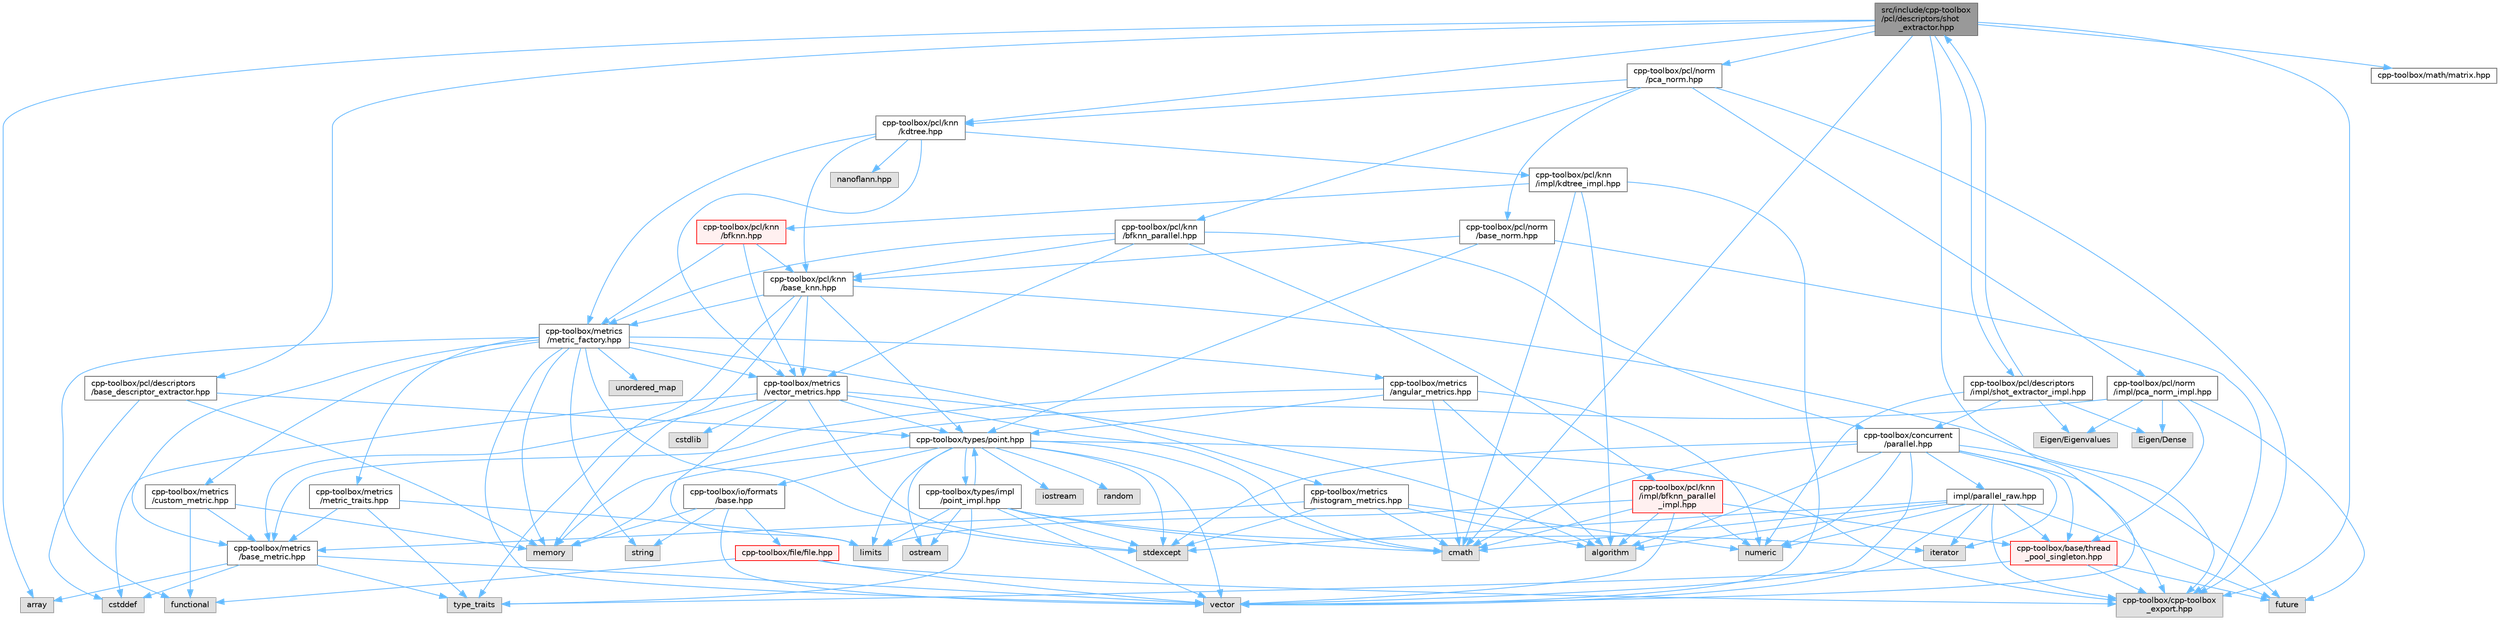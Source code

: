 digraph "src/include/cpp-toolbox/pcl/descriptors/shot_extractor.hpp"
{
 // LATEX_PDF_SIZE
  bgcolor="transparent";
  edge [fontname=Helvetica,fontsize=10,labelfontname=Helvetica,labelfontsize=10];
  node [fontname=Helvetica,fontsize=10,shape=box,height=0.2,width=0.4];
  Node1 [id="Node000001",label="src/include/cpp-toolbox\l/pcl/descriptors/shot\l_extractor.hpp",height=0.2,width=0.4,color="gray40", fillcolor="grey60", style="filled", fontcolor="black",tooltip=" "];
  Node1 -> Node2 [id="edge1_Node000001_Node000002",color="steelblue1",style="solid",tooltip=" "];
  Node2 [id="Node000002",label="array",height=0.2,width=0.4,color="grey60", fillcolor="#E0E0E0", style="filled",tooltip=" "];
  Node1 -> Node3 [id="edge2_Node000001_Node000003",color="steelblue1",style="solid",tooltip=" "];
  Node3 [id="Node000003",label="cmath",height=0.2,width=0.4,color="grey60", fillcolor="#E0E0E0", style="filled",tooltip=" "];
  Node1 -> Node4 [id="edge3_Node000001_Node000004",color="steelblue1",style="solid",tooltip=" "];
  Node4 [id="Node000004",label="vector",height=0.2,width=0.4,color="grey60", fillcolor="#E0E0E0", style="filled",tooltip=" "];
  Node1 -> Node5 [id="edge4_Node000001_Node000005",color="steelblue1",style="solid",tooltip=" "];
  Node5 [id="Node000005",label="cpp-toolbox/cpp-toolbox\l_export.hpp",height=0.2,width=0.4,color="grey60", fillcolor="#E0E0E0", style="filled",tooltip=" "];
  Node1 -> Node6 [id="edge5_Node000001_Node000006",color="steelblue1",style="solid",tooltip=" "];
  Node6 [id="Node000006",label="cpp-toolbox/math/matrix.hpp",height=0.2,width=0.4,color="grey40", fillcolor="white", style="filled",URL="$matrix_8hpp.html",tooltip=" "];
  Node1 -> Node7 [id="edge6_Node000001_Node000007",color="steelblue1",style="solid",tooltip=" "];
  Node7 [id="Node000007",label="cpp-toolbox/pcl/descriptors\l/base_descriptor_extractor.hpp",height=0.2,width=0.4,color="grey40", fillcolor="white", style="filled",URL="$base__descriptor__extractor_8hpp.html",tooltip=" "];
  Node7 -> Node8 [id="edge7_Node000007_Node000008",color="steelblue1",style="solid",tooltip=" "];
  Node8 [id="Node000008",label="cstddef",height=0.2,width=0.4,color="grey60", fillcolor="#E0E0E0", style="filled",tooltip=" "];
  Node7 -> Node9 [id="edge8_Node000007_Node000009",color="steelblue1",style="solid",tooltip=" "];
  Node9 [id="Node000009",label="memory",height=0.2,width=0.4,color="grey60", fillcolor="#E0E0E0", style="filled",tooltip=" "];
  Node7 -> Node10 [id="edge9_Node000007_Node000010",color="steelblue1",style="solid",tooltip=" "];
  Node10 [id="Node000010",label="cpp-toolbox/types/point.hpp",height=0.2,width=0.4,color="grey40", fillcolor="white", style="filled",URL="$point_8hpp.html",tooltip=" "];
  Node10 -> Node3 [id="edge10_Node000010_Node000003",color="steelblue1",style="solid",tooltip=" "];
  Node10 -> Node11 [id="edge11_Node000010_Node000011",color="steelblue1",style="solid",tooltip=" "];
  Node11 [id="Node000011",label="iostream",height=0.2,width=0.4,color="grey60", fillcolor="#E0E0E0", style="filled",tooltip=" "];
  Node10 -> Node12 [id="edge12_Node000010_Node000012",color="steelblue1",style="solid",tooltip=" "];
  Node12 [id="Node000012",label="limits",height=0.2,width=0.4,color="grey60", fillcolor="#E0E0E0", style="filled",tooltip=" "];
  Node10 -> Node9 [id="edge13_Node000010_Node000009",color="steelblue1",style="solid",tooltip=" "];
  Node10 -> Node13 [id="edge14_Node000010_Node000013",color="steelblue1",style="solid",tooltip=" "];
  Node13 [id="Node000013",label="ostream",height=0.2,width=0.4,color="grey60", fillcolor="#E0E0E0", style="filled",tooltip=" "];
  Node10 -> Node14 [id="edge15_Node000010_Node000014",color="steelblue1",style="solid",tooltip=" "];
  Node14 [id="Node000014",label="random",height=0.2,width=0.4,color="grey60", fillcolor="#E0E0E0", style="filled",tooltip=" "];
  Node10 -> Node15 [id="edge16_Node000010_Node000015",color="steelblue1",style="solid",tooltip=" "];
  Node15 [id="Node000015",label="stdexcept",height=0.2,width=0.4,color="grey60", fillcolor="#E0E0E0", style="filled",tooltip=" "];
  Node10 -> Node4 [id="edge17_Node000010_Node000004",color="steelblue1",style="solid",tooltip=" "];
  Node10 -> Node5 [id="edge18_Node000010_Node000005",color="steelblue1",style="solid",tooltip=" "];
  Node10 -> Node16 [id="edge19_Node000010_Node000016",color="steelblue1",style="solid",tooltip=" "];
  Node16 [id="Node000016",label="cpp-toolbox/io/formats\l/base.hpp",height=0.2,width=0.4,color="grey40", fillcolor="white", style="filled",URL="$io_2formats_2base_8hpp.html",tooltip=" "];
  Node16 -> Node9 [id="edge20_Node000016_Node000009",color="steelblue1",style="solid",tooltip=" "];
  Node16 -> Node17 [id="edge21_Node000016_Node000017",color="steelblue1",style="solid",tooltip=" "];
  Node17 [id="Node000017",label="string",height=0.2,width=0.4,color="grey60", fillcolor="#E0E0E0", style="filled",tooltip=" "];
  Node16 -> Node4 [id="edge22_Node000016_Node000004",color="steelblue1",style="solid",tooltip=" "];
  Node16 -> Node18 [id="edge23_Node000016_Node000018",color="steelblue1",style="solid",tooltip=" "];
  Node18 [id="Node000018",label="cpp-toolbox/file/file.hpp",height=0.2,width=0.4,color="red", fillcolor="#FFF0F0", style="filled",URL="$file_8hpp.html",tooltip=" "];
  Node18 -> Node20 [id="edge24_Node000018_Node000020",color="steelblue1",style="solid",tooltip=" "];
  Node20 [id="Node000020",label="functional",height=0.2,width=0.4,color="grey60", fillcolor="#E0E0E0", style="filled",tooltip=" "];
  Node18 -> Node4 [id="edge25_Node000018_Node000004",color="steelblue1",style="solid",tooltip=" "];
  Node18 -> Node5 [id="edge26_Node000018_Node000005",color="steelblue1",style="solid",tooltip=" "];
  Node10 -> Node26 [id="edge27_Node000010_Node000026",color="steelblue1",style="solid",tooltip=" "];
  Node26 [id="Node000026",label="cpp-toolbox/types/impl\l/point_impl.hpp",height=0.2,width=0.4,color="grey40", fillcolor="white", style="filled",URL="$point__impl_8hpp.html",tooltip=" "];
  Node26 -> Node3 [id="edge28_Node000026_Node000003",color="steelblue1",style="solid",tooltip=" "];
  Node26 -> Node27 [id="edge29_Node000026_Node000027",color="steelblue1",style="solid",tooltip=" "];
  Node27 [id="Node000027",label="iterator",height=0.2,width=0.4,color="grey60", fillcolor="#E0E0E0", style="filled",tooltip=" "];
  Node26 -> Node12 [id="edge30_Node000026_Node000012",color="steelblue1",style="solid",tooltip=" "];
  Node26 -> Node13 [id="edge31_Node000026_Node000013",color="steelblue1",style="solid",tooltip=" "];
  Node26 -> Node15 [id="edge32_Node000026_Node000015",color="steelblue1",style="solid",tooltip=" "];
  Node26 -> Node28 [id="edge33_Node000026_Node000028",color="steelblue1",style="solid",tooltip=" "];
  Node28 [id="Node000028",label="type_traits",height=0.2,width=0.4,color="grey60", fillcolor="#E0E0E0", style="filled",tooltip=" "];
  Node26 -> Node4 [id="edge34_Node000026_Node000004",color="steelblue1",style="solid",tooltip=" "];
  Node26 -> Node10 [id="edge35_Node000026_Node000010",color="steelblue1",style="solid",tooltip=" "];
  Node1 -> Node29 [id="edge36_Node000001_Node000029",color="steelblue1",style="solid",tooltip=" "];
  Node29 [id="Node000029",label="cpp-toolbox/pcl/knn\l/kdtree.hpp",height=0.2,width=0.4,color="grey40", fillcolor="white", style="filled",URL="$kdtree_8hpp.html",tooltip=" "];
  Node29 -> Node30 [id="edge37_Node000029_Node000030",color="steelblue1",style="solid",tooltip=" "];
  Node30 [id="Node000030",label="cpp-toolbox/pcl/knn\l/base_knn.hpp",height=0.2,width=0.4,color="grey40", fillcolor="white", style="filled",URL="$base__knn_8hpp.html",tooltip=" "];
  Node30 -> Node9 [id="edge38_Node000030_Node000009",color="steelblue1",style="solid",tooltip=" "];
  Node30 -> Node28 [id="edge39_Node000030_Node000028",color="steelblue1",style="solid",tooltip=" "];
  Node30 -> Node5 [id="edge40_Node000030_Node000005",color="steelblue1",style="solid",tooltip=" "];
  Node30 -> Node10 [id="edge41_Node000030_Node000010",color="steelblue1",style="solid",tooltip=" "];
  Node30 -> Node31 [id="edge42_Node000030_Node000031",color="steelblue1",style="solid",tooltip=" "];
  Node31 [id="Node000031",label="cpp-toolbox/metrics\l/vector_metrics.hpp",height=0.2,width=0.4,color="grey40", fillcolor="white", style="filled",URL="$vector__metrics_8hpp.html",tooltip=" "];
  Node31 -> Node32 [id="edge43_Node000031_Node000032",color="steelblue1",style="solid",tooltip=" "];
  Node32 [id="Node000032",label="algorithm",height=0.2,width=0.4,color="grey60", fillcolor="#E0E0E0", style="filled",tooltip=" "];
  Node31 -> Node3 [id="edge44_Node000031_Node000003",color="steelblue1",style="solid",tooltip=" "];
  Node31 -> Node8 [id="edge45_Node000031_Node000008",color="steelblue1",style="solid",tooltip=" "];
  Node31 -> Node33 [id="edge46_Node000031_Node000033",color="steelblue1",style="solid",tooltip=" "];
  Node33 [id="Node000033",label="cstdlib",height=0.2,width=0.4,color="grey60", fillcolor="#E0E0E0", style="filled",tooltip=" "];
  Node31 -> Node12 [id="edge47_Node000031_Node000012",color="steelblue1",style="solid",tooltip=" "];
  Node31 -> Node15 [id="edge48_Node000031_Node000015",color="steelblue1",style="solid",tooltip=" "];
  Node31 -> Node34 [id="edge49_Node000031_Node000034",color="steelblue1",style="solid",tooltip=" "];
  Node34 [id="Node000034",label="cpp-toolbox/metrics\l/base_metric.hpp",height=0.2,width=0.4,color="grey40", fillcolor="white", style="filled",URL="$base__metric_8hpp.html",tooltip=" "];
  Node34 -> Node8 [id="edge50_Node000034_Node000008",color="steelblue1",style="solid",tooltip=" "];
  Node34 -> Node4 [id="edge51_Node000034_Node000004",color="steelblue1",style="solid",tooltip=" "];
  Node34 -> Node2 [id="edge52_Node000034_Node000002",color="steelblue1",style="solid",tooltip=" "];
  Node34 -> Node28 [id="edge53_Node000034_Node000028",color="steelblue1",style="solid",tooltip=" "];
  Node31 -> Node10 [id="edge54_Node000031_Node000010",color="steelblue1",style="solid",tooltip=" "];
  Node30 -> Node35 [id="edge55_Node000030_Node000035",color="steelblue1",style="solid",tooltip=" "];
  Node35 [id="Node000035",label="cpp-toolbox/metrics\l/metric_factory.hpp",height=0.2,width=0.4,color="grey40", fillcolor="white", style="filled",URL="$metric__factory_8hpp.html",tooltip=" "];
  Node35 -> Node9 [id="edge56_Node000035_Node000009",color="steelblue1",style="solid",tooltip=" "];
  Node35 -> Node17 [id="edge57_Node000035_Node000017",color="steelblue1",style="solid",tooltip=" "];
  Node35 -> Node36 [id="edge58_Node000035_Node000036",color="steelblue1",style="solid",tooltip=" "];
  Node36 [id="Node000036",label="unordered_map",height=0.2,width=0.4,color="grey60", fillcolor="#E0E0E0", style="filled",tooltip=" "];
  Node35 -> Node20 [id="edge59_Node000035_Node000020",color="steelblue1",style="solid",tooltip=" "];
  Node35 -> Node15 [id="edge60_Node000035_Node000015",color="steelblue1",style="solid",tooltip=" "];
  Node35 -> Node4 [id="edge61_Node000035_Node000004",color="steelblue1",style="solid",tooltip=" "];
  Node35 -> Node34 [id="edge62_Node000035_Node000034",color="steelblue1",style="solid",tooltip=" "];
  Node35 -> Node37 [id="edge63_Node000035_Node000037",color="steelblue1",style="solid",tooltip=" "];
  Node37 [id="Node000037",label="cpp-toolbox/metrics\l/metric_traits.hpp",height=0.2,width=0.4,color="grey40", fillcolor="white", style="filled",URL="$metric__traits_8hpp.html",tooltip=" "];
  Node37 -> Node28 [id="edge64_Node000037_Node000028",color="steelblue1",style="solid",tooltip=" "];
  Node37 -> Node12 [id="edge65_Node000037_Node000012",color="steelblue1",style="solid",tooltip=" "];
  Node37 -> Node34 [id="edge66_Node000037_Node000034",color="steelblue1",style="solid",tooltip=" "];
  Node35 -> Node31 [id="edge67_Node000035_Node000031",color="steelblue1",style="solid",tooltip=" "];
  Node35 -> Node38 [id="edge68_Node000035_Node000038",color="steelblue1",style="solid",tooltip=" "];
  Node38 [id="Node000038",label="cpp-toolbox/metrics\l/histogram_metrics.hpp",height=0.2,width=0.4,color="grey40", fillcolor="white", style="filled",URL="$histogram__metrics_8hpp.html",tooltip=" "];
  Node38 -> Node32 [id="edge69_Node000038_Node000032",color="steelblue1",style="solid",tooltip=" "];
  Node38 -> Node3 [id="edge70_Node000038_Node000003",color="steelblue1",style="solid",tooltip=" "];
  Node38 -> Node39 [id="edge71_Node000038_Node000039",color="steelblue1",style="solid",tooltip=" "];
  Node39 [id="Node000039",label="numeric",height=0.2,width=0.4,color="grey60", fillcolor="#E0E0E0", style="filled",tooltip=" "];
  Node38 -> Node15 [id="edge72_Node000038_Node000015",color="steelblue1",style="solid",tooltip=" "];
  Node38 -> Node34 [id="edge73_Node000038_Node000034",color="steelblue1",style="solid",tooltip=" "];
  Node35 -> Node40 [id="edge74_Node000035_Node000040",color="steelblue1",style="solid",tooltip=" "];
  Node40 [id="Node000040",label="cpp-toolbox/metrics\l/angular_metrics.hpp",height=0.2,width=0.4,color="grey40", fillcolor="white", style="filled",URL="$angular__metrics_8hpp.html",tooltip=" "];
  Node40 -> Node32 [id="edge75_Node000040_Node000032",color="steelblue1",style="solid",tooltip=" "];
  Node40 -> Node3 [id="edge76_Node000040_Node000003",color="steelblue1",style="solid",tooltip=" "];
  Node40 -> Node39 [id="edge77_Node000040_Node000039",color="steelblue1",style="solid",tooltip=" "];
  Node40 -> Node34 [id="edge78_Node000040_Node000034",color="steelblue1",style="solid",tooltip=" "];
  Node40 -> Node10 [id="edge79_Node000040_Node000010",color="steelblue1",style="solid",tooltip=" "];
  Node35 -> Node41 [id="edge80_Node000035_Node000041",color="steelblue1",style="solid",tooltip=" "];
  Node41 [id="Node000041",label="cpp-toolbox/metrics\l/custom_metric.hpp",height=0.2,width=0.4,color="grey40", fillcolor="white", style="filled",URL="$custom__metric_8hpp.html",tooltip=" "];
  Node41 -> Node20 [id="edge81_Node000041_Node000020",color="steelblue1",style="solid",tooltip=" "];
  Node41 -> Node9 [id="edge82_Node000041_Node000009",color="steelblue1",style="solid",tooltip=" "];
  Node41 -> Node34 [id="edge83_Node000041_Node000034",color="steelblue1",style="solid",tooltip=" "];
  Node29 -> Node35 [id="edge84_Node000029_Node000035",color="steelblue1",style="solid",tooltip=" "];
  Node29 -> Node31 [id="edge85_Node000029_Node000031",color="steelblue1",style="solid",tooltip=" "];
  Node29 -> Node42 [id="edge86_Node000029_Node000042",color="steelblue1",style="solid",tooltip=" "];
  Node42 [id="Node000042",label="nanoflann.hpp",height=0.2,width=0.4,color="grey60", fillcolor="#E0E0E0", style="filled",tooltip=" "];
  Node29 -> Node43 [id="edge87_Node000029_Node000043",color="steelblue1",style="solid",tooltip=" "];
  Node43 [id="Node000043",label="cpp-toolbox/pcl/knn\l/impl/kdtree_impl.hpp",height=0.2,width=0.4,color="grey40", fillcolor="white", style="filled",URL="$kdtree__impl_8hpp.html",tooltip=" "];
  Node43 -> Node32 [id="edge88_Node000043_Node000032",color="steelblue1",style="solid",tooltip=" "];
  Node43 -> Node3 [id="edge89_Node000043_Node000003",color="steelblue1",style="solid",tooltip=" "];
  Node43 -> Node4 [id="edge90_Node000043_Node000004",color="steelblue1",style="solid",tooltip=" "];
  Node43 -> Node44 [id="edge91_Node000043_Node000044",color="steelblue1",style="solid",tooltip=" "];
  Node44 [id="Node000044",label="cpp-toolbox/pcl/knn\l/bfknn.hpp",height=0.2,width=0.4,color="red", fillcolor="#FFF0F0", style="filled",URL="$bfknn_8hpp.html",tooltip=" "];
  Node44 -> Node30 [id="edge92_Node000044_Node000030",color="steelblue1",style="solid",tooltip=" "];
  Node44 -> Node35 [id="edge93_Node000044_Node000035",color="steelblue1",style="solid",tooltip=" "];
  Node44 -> Node31 [id="edge94_Node000044_Node000031",color="steelblue1",style="solid",tooltip=" "];
  Node1 -> Node47 [id="edge95_Node000001_Node000047",color="steelblue1",style="solid",tooltip=" "];
  Node47 [id="Node000047",label="cpp-toolbox/pcl/norm\l/pca_norm.hpp",height=0.2,width=0.4,color="grey40", fillcolor="white", style="filled",URL="$pca__norm_8hpp.html",tooltip=" "];
  Node47 -> Node5 [id="edge96_Node000047_Node000005",color="steelblue1",style="solid",tooltip=" "];
  Node47 -> Node48 [id="edge97_Node000047_Node000048",color="steelblue1",style="solid",tooltip=" "];
  Node48 [id="Node000048",label="cpp-toolbox/pcl/knn\l/bfknn_parallel.hpp",height=0.2,width=0.4,color="grey40", fillcolor="white", style="filled",URL="$bfknn__parallel_8hpp.html",tooltip=" "];
  Node48 -> Node49 [id="edge98_Node000048_Node000049",color="steelblue1",style="solid",tooltip=" "];
  Node49 [id="Node000049",label="cpp-toolbox/concurrent\l/parallel.hpp",height=0.2,width=0.4,color="grey40", fillcolor="white", style="filled",URL="$parallel_8hpp.html",tooltip=" "];
  Node49 -> Node32 [id="edge99_Node000049_Node000032",color="steelblue1",style="solid",tooltip=" "];
  Node49 -> Node3 [id="edge100_Node000049_Node000003",color="steelblue1",style="solid",tooltip=" "];
  Node49 -> Node50 [id="edge101_Node000049_Node000050",color="steelblue1",style="solid",tooltip=" "];
  Node50 [id="Node000050",label="future",height=0.2,width=0.4,color="grey60", fillcolor="#E0E0E0", style="filled",tooltip=" "];
  Node49 -> Node27 [id="edge102_Node000049_Node000027",color="steelblue1",style="solid",tooltip=" "];
  Node49 -> Node39 [id="edge103_Node000049_Node000039",color="steelblue1",style="solid",tooltip=" "];
  Node49 -> Node15 [id="edge104_Node000049_Node000015",color="steelblue1",style="solid",tooltip=" "];
  Node49 -> Node4 [id="edge105_Node000049_Node000004",color="steelblue1",style="solid",tooltip=" "];
  Node49 -> Node5 [id="edge106_Node000049_Node000005",color="steelblue1",style="solid",tooltip=" "];
  Node49 -> Node51 [id="edge107_Node000049_Node000051",color="steelblue1",style="solid",tooltip=" "];
  Node51 [id="Node000051",label="cpp-toolbox/base/thread\l_pool_singleton.hpp",height=0.2,width=0.4,color="red", fillcolor="#FFF0F0", style="filled",URL="$thread__pool__singleton_8hpp.html",tooltip=" "];
  Node51 -> Node50 [id="edge108_Node000051_Node000050",color="steelblue1",style="solid",tooltip=" "];
  Node51 -> Node28 [id="edge109_Node000051_Node000028",color="steelblue1",style="solid",tooltip=" "];
  Node51 -> Node5 [id="edge110_Node000051_Node000005",color="steelblue1",style="solid",tooltip=" "];
  Node49 -> Node59 [id="edge111_Node000049_Node000059",color="steelblue1",style="solid",tooltip=" "];
  Node59 [id="Node000059",label="impl/parallel_raw.hpp",height=0.2,width=0.4,color="grey40", fillcolor="white", style="filled",URL="$parallel__raw_8hpp.html",tooltip=" "];
  Node59 -> Node32 [id="edge112_Node000059_Node000032",color="steelblue1",style="solid",tooltip=" "];
  Node59 -> Node3 [id="edge113_Node000059_Node000003",color="steelblue1",style="solid",tooltip=" "];
  Node59 -> Node50 [id="edge114_Node000059_Node000050",color="steelblue1",style="solid",tooltip=" "];
  Node59 -> Node27 [id="edge115_Node000059_Node000027",color="steelblue1",style="solid",tooltip=" "];
  Node59 -> Node39 [id="edge116_Node000059_Node000039",color="steelblue1",style="solid",tooltip=" "];
  Node59 -> Node15 [id="edge117_Node000059_Node000015",color="steelblue1",style="solid",tooltip=" "];
  Node59 -> Node4 [id="edge118_Node000059_Node000004",color="steelblue1",style="solid",tooltip=" "];
  Node59 -> Node51 [id="edge119_Node000059_Node000051",color="steelblue1",style="solid",tooltip=" "];
  Node59 -> Node5 [id="edge120_Node000059_Node000005",color="steelblue1",style="solid",tooltip=" "];
  Node48 -> Node30 [id="edge121_Node000048_Node000030",color="steelblue1",style="solid",tooltip=" "];
  Node48 -> Node35 [id="edge122_Node000048_Node000035",color="steelblue1",style="solid",tooltip=" "];
  Node48 -> Node31 [id="edge123_Node000048_Node000031",color="steelblue1",style="solid",tooltip=" "];
  Node48 -> Node60 [id="edge124_Node000048_Node000060",color="steelblue1",style="solid",tooltip=" "];
  Node60 [id="Node000060",label="cpp-toolbox/pcl/knn\l/impl/bfknn_parallel\l_impl.hpp",height=0.2,width=0.4,color="red", fillcolor="#FFF0F0", style="filled",URL="$bfknn__parallel__impl_8hpp.html",tooltip=" "];
  Node60 -> Node32 [id="edge125_Node000060_Node000032",color="steelblue1",style="solid",tooltip=" "];
  Node60 -> Node3 [id="edge126_Node000060_Node000003",color="steelblue1",style="solid",tooltip=" "];
  Node60 -> Node12 [id="edge127_Node000060_Node000012",color="steelblue1",style="solid",tooltip=" "];
  Node60 -> Node39 [id="edge128_Node000060_Node000039",color="steelblue1",style="solid",tooltip=" "];
  Node60 -> Node4 [id="edge129_Node000060_Node000004",color="steelblue1",style="solid",tooltip=" "];
  Node60 -> Node51 [id="edge130_Node000060_Node000051",color="steelblue1",style="solid",tooltip=" "];
  Node47 -> Node29 [id="edge131_Node000047_Node000029",color="steelblue1",style="solid",tooltip=" "];
  Node47 -> Node61 [id="edge132_Node000047_Node000061",color="steelblue1",style="solid",tooltip=" "];
  Node61 [id="Node000061",label="cpp-toolbox/pcl/norm\l/base_norm.hpp",height=0.2,width=0.4,color="grey40", fillcolor="white", style="filled",URL="$base__norm_8hpp.html",tooltip=" "];
  Node61 -> Node5 [id="edge133_Node000061_Node000005",color="steelblue1",style="solid",tooltip=" "];
  Node61 -> Node30 [id="edge134_Node000061_Node000030",color="steelblue1",style="solid",tooltip=" "];
  Node61 -> Node10 [id="edge135_Node000061_Node000010",color="steelblue1",style="solid",tooltip=" "];
  Node47 -> Node62 [id="edge136_Node000047_Node000062",color="steelblue1",style="solid",tooltip=" "];
  Node62 [id="Node000062",label="cpp-toolbox/pcl/norm\l/impl/pca_norm_impl.hpp",height=0.2,width=0.4,color="grey40", fillcolor="white", style="filled",URL="$pca__norm__impl_8hpp.html",tooltip=" "];
  Node62 -> Node63 [id="edge137_Node000062_Node000063",color="steelblue1",style="solid",tooltip=" "];
  Node63 [id="Node000063",label="Eigen/Dense",height=0.2,width=0.4,color="grey60", fillcolor="#E0E0E0", style="filled",tooltip=" "];
  Node62 -> Node64 [id="edge138_Node000062_Node000064",color="steelblue1",style="solid",tooltip=" "];
  Node64 [id="Node000064",label="Eigen/Eigenvalues",height=0.2,width=0.4,color="grey60", fillcolor="#E0E0E0", style="filled",tooltip=" "];
  Node62 -> Node51 [id="edge139_Node000062_Node000051",color="steelblue1",style="solid",tooltip=" "];
  Node62 -> Node50 [id="edge140_Node000062_Node000050",color="steelblue1",style="solid",tooltip=" "];
  Node62 -> Node9 [id="edge141_Node000062_Node000009",color="steelblue1",style="solid",tooltip=" "];
  Node1 -> Node65 [id="edge142_Node000001_Node000065",color="steelblue1",style="solid",tooltip=" "];
  Node65 [id="Node000065",label="cpp-toolbox/pcl/descriptors\l/impl/shot_extractor_impl.hpp",height=0.2,width=0.4,color="grey40", fillcolor="white", style="filled",URL="$shot__extractor__impl_8hpp.html",tooltip=" "];
  Node65 -> Node1 [id="edge143_Node000065_Node000001",color="steelblue1",style="solid",tooltip=" "];
  Node65 -> Node39 [id="edge144_Node000065_Node000039",color="steelblue1",style="solid",tooltip=" "];
  Node65 -> Node49 [id="edge145_Node000065_Node000049",color="steelblue1",style="solid",tooltip=" "];
  Node65 -> Node63 [id="edge146_Node000065_Node000063",color="steelblue1",style="solid",tooltip=" "];
  Node65 -> Node64 [id="edge147_Node000065_Node000064",color="steelblue1",style="solid",tooltip=" "];
}
